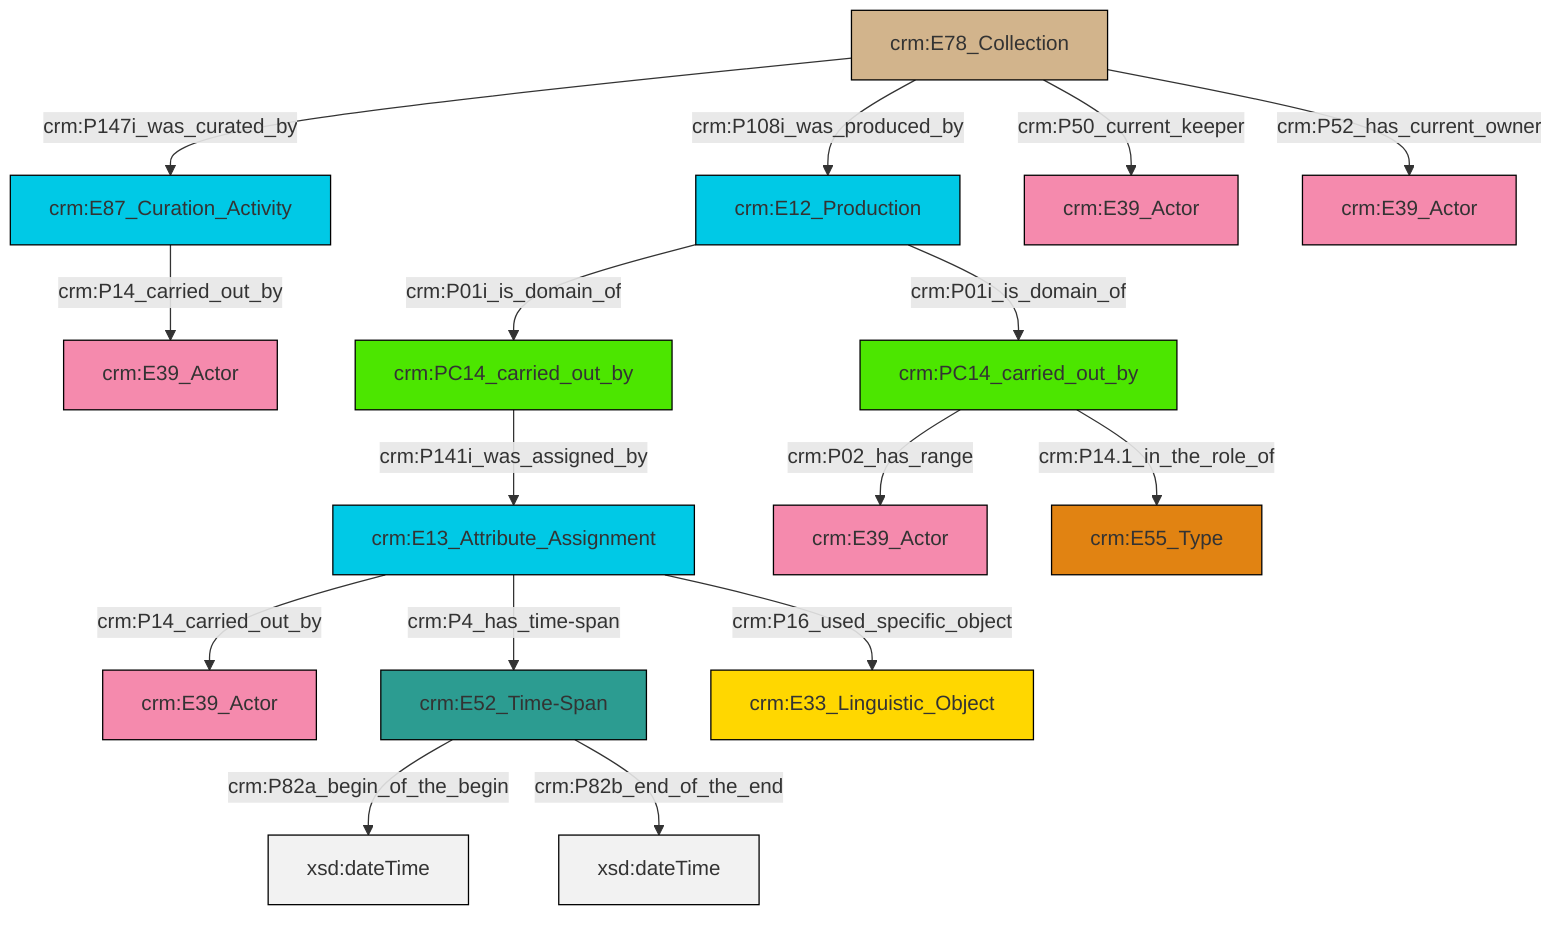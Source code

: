 graph TD
classDef Literal fill:#f2f2f2,stroke:#000000;
classDef CRM_Entity fill:#FFFFFF,stroke:#000000;
classDef Temporal_Entity fill:#00C9E6, stroke:#000000;
classDef Type fill:#E18312, stroke:#000000;
classDef Time-Span fill:#2C9C91, stroke:#000000;
classDef Appellation fill:#FFEB7F, stroke:#000000;
classDef Place fill:#008836, stroke:#000000;
classDef Persistent_Item fill:#B266B2, stroke:#000000;
classDef Conceptual_Object fill:#FFD700, stroke:#000000;
classDef Physical_Thing fill:#D2B48C, stroke:#000000;
classDef Actor fill:#f58aad, stroke:#000000;
classDef PC_Classes fill:#4ce600, stroke:#000000;
classDef Multi fill:#cccccc,stroke:#000000;

0["crm:E13_Attribute_Assignment"]:::Temporal_Entity -->|crm:P14_carried_out_by| 4["crm:E39_Actor"]:::Actor
7["crm:E87_Curation_Activity"]:::Temporal_Entity -->|crm:P14_carried_out_by| 8["crm:E39_Actor"]:::Actor
9["crm:E52_Time-Span"]:::Time-Span -->|crm:P82a_begin_of_the_begin| 10[xsd:dateTime]:::Literal
0["crm:E13_Attribute_Assignment"]:::Temporal_Entity -->|crm:P4_has_time-span| 9["crm:E52_Time-Span"]:::Time-Span
2["crm:E78_Collection"]:::Physical_Thing -->|crm:P147i_was_curated_by| 7["crm:E87_Curation_Activity"]:::Temporal_Entity
12["crm:E12_Production"]:::Temporal_Entity -->|crm:P01i_is_domain_of| 14["crm:PC14_carried_out_by"]:::PC_Classes
9["crm:E52_Time-Span"]:::Time-Span -->|crm:P82b_end_of_the_end| 15[xsd:dateTime]:::Literal
14["crm:PC14_carried_out_by"]:::PC_Classes -->|crm:P14.1_in_the_role_of| 17["crm:E55_Type"]:::Type
12["crm:E12_Production"]:::Temporal_Entity -->|crm:P01i_is_domain_of| 18["crm:PC14_carried_out_by"]:::PC_Classes
2["crm:E78_Collection"]:::Physical_Thing -->|crm:P50_current_keeper| 20["crm:E39_Actor"]:::Actor
14["crm:PC14_carried_out_by"]:::PC_Classes -->|crm:P02_has_range| 5["crm:E39_Actor"]:::Actor
18["crm:PC14_carried_out_by"]:::PC_Classes -->|crm:P141i_was_assigned_by| 0["crm:E13_Attribute_Assignment"]:::Temporal_Entity
2["crm:E78_Collection"]:::Physical_Thing -->|crm:P52_has_current_owner| 25["crm:E39_Actor"]:::Actor
2["crm:E78_Collection"]:::Physical_Thing -->|crm:P108i_was_produced_by| 12["crm:E12_Production"]:::Temporal_Entity
0["crm:E13_Attribute_Assignment"]:::Temporal_Entity -->|crm:P16_used_specific_object| 27["crm:E33_Linguistic_Object"]:::Conceptual_Object